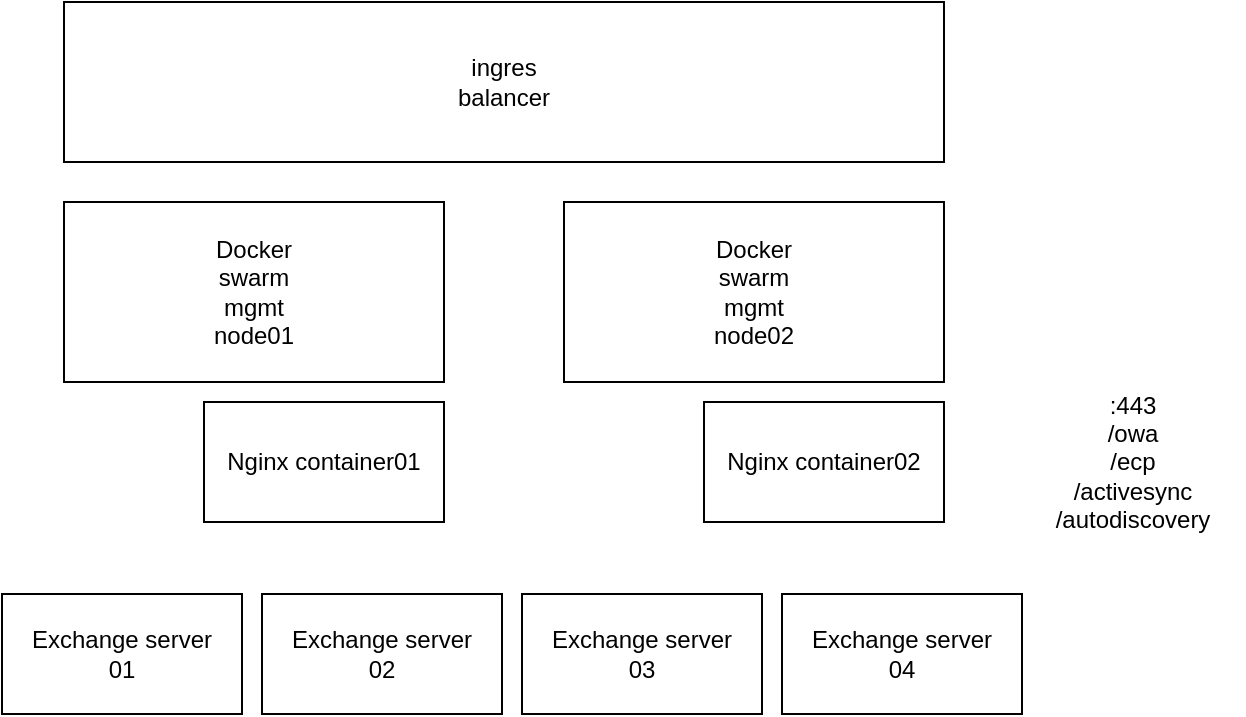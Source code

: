 <mxfile version="16.5.3" type="github"><diagram id="P0iMN42q4nh23PYQvu77" name="Page-1"><mxGraphModel dx="1381" dy="764" grid="1" gridSize="10" guides="1" tooltips="1" connect="1" arrows="1" fold="1" page="1" pageScale="1" pageWidth="827" pageHeight="1169" math="0" shadow="0"><root><mxCell id="0"/><mxCell id="1" parent="0"/><mxCell id="rqP2EPInwEAi5bgxUg5U-1" value="Docker&lt;br&gt;swarm&lt;br&gt;mgmt&lt;br&gt;node01" style="rounded=0;whiteSpace=wrap;html=1;" vertex="1" parent="1"><mxGeometry x="200" y="180" width="190" height="90" as="geometry"/></mxCell><mxCell id="rqP2EPInwEAi5bgxUg5U-3" value="ingres&lt;br&gt;balancer" style="rounded=0;whiteSpace=wrap;html=1;fillColor=none;" vertex="1" parent="1"><mxGeometry x="200" y="80" width="440" height="80" as="geometry"/></mxCell><mxCell id="rqP2EPInwEAi5bgxUg5U-4" value="Nginx container01" style="rounded=0;whiteSpace=wrap;html=1;" vertex="1" parent="1"><mxGeometry x="270" y="280" width="120" height="60" as="geometry"/></mxCell><mxCell id="rqP2EPInwEAi5bgxUg5U-5" value="Docker&lt;br&gt;swarm&lt;br&gt;mgmt&lt;br&gt;node02" style="rounded=0;whiteSpace=wrap;html=1;" vertex="1" parent="1"><mxGeometry x="450" y="180" width="190" height="90" as="geometry"/></mxCell><mxCell id="rqP2EPInwEAi5bgxUg5U-6" value="Nginx container02" style="rounded=0;whiteSpace=wrap;html=1;" vertex="1" parent="1"><mxGeometry x="520" y="280" width="120" height="60" as="geometry"/></mxCell><mxCell id="rqP2EPInwEAi5bgxUg5U-7" value="Exchange server&lt;br&gt;01" style="rounded=0;whiteSpace=wrap;html=1;" vertex="1" parent="1"><mxGeometry x="169" y="376" width="120" height="60" as="geometry"/></mxCell><mxCell id="rqP2EPInwEAi5bgxUg5U-9" value="Exchange server&lt;br&gt;02" style="rounded=0;whiteSpace=wrap;html=1;" vertex="1" parent="1"><mxGeometry x="299" y="376" width="120" height="60" as="geometry"/></mxCell><mxCell id="rqP2EPInwEAi5bgxUg5U-10" value="Exchange server&lt;br&gt;03" style="rounded=0;whiteSpace=wrap;html=1;" vertex="1" parent="1"><mxGeometry x="429" y="376" width="120" height="60" as="geometry"/></mxCell><mxCell id="rqP2EPInwEAi5bgxUg5U-11" value="Exchange server&lt;br&gt;04" style="rounded=0;whiteSpace=wrap;html=1;" vertex="1" parent="1"><mxGeometry x="559" y="376" width="120" height="60" as="geometry"/></mxCell><mxCell id="rqP2EPInwEAi5bgxUg5U-12" value=":443&lt;br&gt;/owa&lt;br&gt;/ecp&lt;br&gt;/activesync&lt;br&gt;/autodiscovery" style="text;html=1;strokeColor=none;fillColor=none;align=center;verticalAlign=middle;whiteSpace=wrap;rounded=0;" vertex="1" parent="1"><mxGeometry x="679" y="270" width="111" height="80" as="geometry"/></mxCell></root></mxGraphModel></diagram></mxfile>
